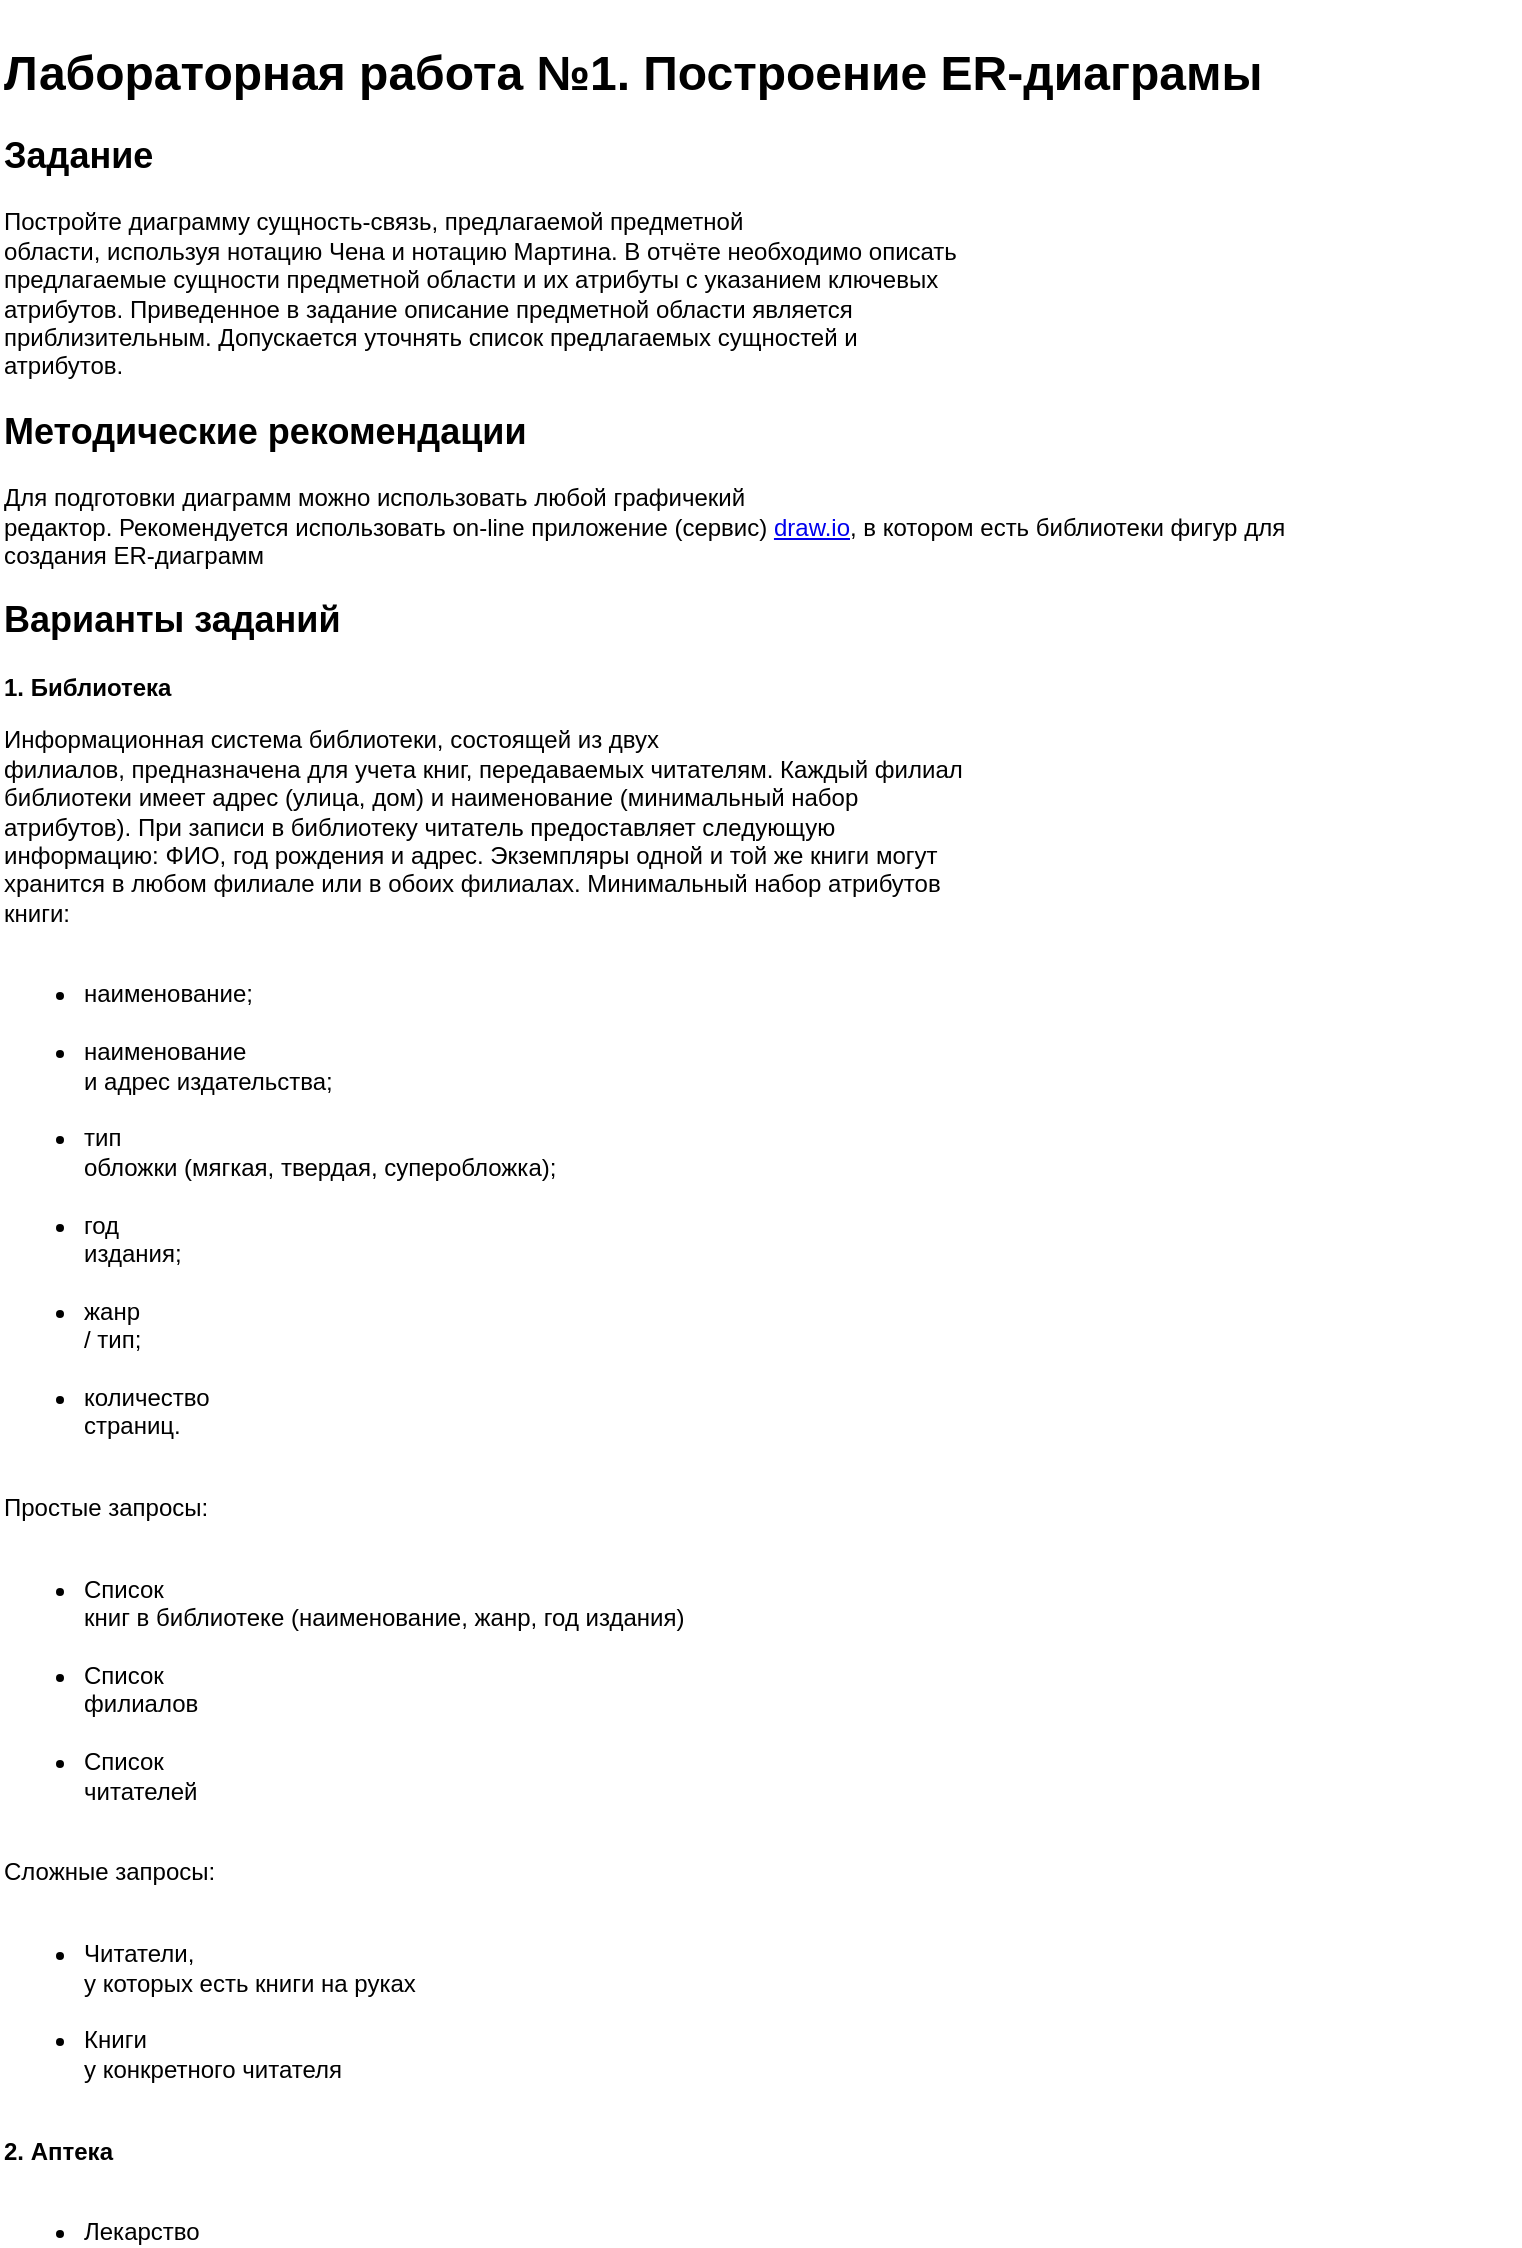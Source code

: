 <mxfile version="28.1.1">
  <diagram name="Страница — 1" id="r-9W6tsuZQw7gesfqgME">
    <mxGraphModel dx="1145" dy="682" grid="1" gridSize="10" guides="1" tooltips="1" connect="1" arrows="1" fold="1" page="1" pageScale="1" pageWidth="827" pageHeight="1169" math="0" shadow="0">
      <root>
        <mxCell id="0" />
        <mxCell id="1" parent="0" />
        <mxCell id="LGNIRcb-yrOo4oGDb-7A-1" value="&lt;h1&gt;Лабораторная работа №1. Построение ER-диаграмы&lt;/h1&gt;&lt;h2&gt;Задание&lt;/h2&gt;&lt;p class=&quot;MsoNormal&quot;&gt;Постройте диаграмму сущность-связь, предлагаемой предметной&lt;br/&gt;области, используя нотацию Чена и нотацию Мартина. В отчёте необходимо описать&lt;br/&gt;предлагаемые сущности предметной области и их атрибуты с указанием ключевых&lt;br/&gt;атрибутов. Приведенное в задание описание предметной области является&lt;br/&gt;приблизительным. Допускается уточнять список предлагаемых сущностей и&lt;br/&gt;атрибутов.&lt;/p&gt;&lt;h2&gt;Методические рекомендации&lt;/h2&gt;&lt;p class=&quot;MsoNormal&quot;&gt;Для подготовки диаграмм можно использовать любой графичекий&lt;br/&gt;редактор. Рекомендуется использовать on-line приложение (сервис)&amp;nbsp;&lt;a href=&quot;https://draw.io/&quot;&gt;draw.io&lt;/a&gt;, в котором есть библиотеки фигур для&lt;br/&gt;создания ER-диаграмм&lt;/p&gt;&lt;h2&gt;Варианты заданий&lt;/h2&gt;&lt;p class=&quot;MsoNormal&quot;&gt;&lt;b&gt;1. Библиотека&amp;nbsp;&lt;/b&gt;&lt;/p&gt;&lt;p class=&quot;MsoNormal&quot;&gt;Информационная система библиотеки, состоящей из двух&lt;br/&gt;филиалов, предназначена для учета книг, передаваемых читателям. Каждый филиал&lt;br/&gt;библиотеки имеет адрес (улица, дом) и наименование (минимальный набор&lt;br/&gt;атрибутов). При записи в библиотеку читатель предоставляет следующую&lt;br/&gt;информацию: ФИО, год рождения и адрес. Экземпляры одной и той же книги могут&lt;br/&gt;хранится в любом филиале или в обоих филиалах. Минимальный набор атрибутов&lt;br/&gt;книги:&lt;/p&gt;&lt;ul type=&quot;disc&quot; style=&quot;margin-top:0cm&quot;&gt;&lt;br/&gt; &lt;li class=&quot;MsoNormal&quot;&gt;наименование;&lt;/li&gt;&lt;br/&gt; &lt;li class=&quot;MsoNormal&quot;&gt;наименование&lt;br/&gt;     и адрес издательства;&lt;/li&gt;&lt;br/&gt; &lt;li class=&quot;MsoNormal&quot;&gt;тип&lt;br/&gt;     обложки (мягкая, твердая, суперобложка);&lt;/li&gt;&lt;br/&gt; &lt;li class=&quot;MsoNormal&quot;&gt;год&lt;br/&gt;     издания;&lt;/li&gt;&lt;br/&gt; &lt;li class=&quot;MsoNormal&quot;&gt;жанр&lt;br/&gt;     / тип;&lt;/li&gt;&lt;br/&gt; &lt;li class=&quot;MsoNormal&quot;&gt;количество&lt;br/&gt;     страниц.&lt;/li&gt;&lt;br/&gt;&lt;/ul&gt;&lt;p class=&quot;MsoNormal&quot;&gt;Простые запросы:&lt;/p&gt;&lt;ul type=&quot;disc&quot; style=&quot;margin-top:0cm&quot;&gt;&lt;br/&gt; &lt;li class=&quot;MsoNormal&quot;&gt;Список&lt;br/&gt;     книг в библиотеке (наименование, жанр, год издания)&lt;/li&gt;&lt;br/&gt; &lt;li class=&quot;MsoNormal&quot;&gt;Список&lt;br/&gt;     филиалов&lt;/li&gt;&lt;br/&gt; &lt;li class=&quot;MsoNormal&quot;&gt;Список&lt;br/&gt;     читателей&lt;/li&gt;&lt;br/&gt;&lt;/ul&gt;&lt;p class=&quot;MsoNormal&quot;&gt;Сложные запросы:&lt;/p&gt;&lt;ul type=&quot;disc&quot; style=&quot;margin-top:0cm&quot;&gt;&lt;br/&gt; &lt;li class=&quot;MsoNormal&quot;&gt;Читатели,&lt;br/&gt;     у которых есть книги на руках&lt;/li&gt;&lt;br/&gt; &lt;li class=&quot;MsoNormal&quot;&gt;Книги&lt;br/&gt;     у конкретного читателя&lt;/li&gt;&lt;br/&gt;&lt;/ul&gt;&lt;p class=&quot;MsoNormal&quot;&gt;&lt;b&gt;2. Аптека&amp;nbsp;&amp;nbsp;&lt;/b&gt;&lt;/p&gt;&lt;ul type=&quot;disc&quot; style=&quot;margin-top:0cm&quot;&gt;&lt;br/&gt; &lt;li class=&quot;MsoNormal&quot;&gt;Лекарство&lt;/li&gt;&lt;br/&gt; &lt;ul type=&quot;circle&quot; style=&quot;margin-top:0cm&quot;&gt;&lt;br/&gt;  &lt;li class=&quot;MsoNormal&quot;&gt;Наименование&lt;/li&gt;&lt;br/&gt;  &lt;li class=&quot;MsoNormal&quot;&gt;Производитель&lt;/li&gt;&lt;br/&gt;  &lt;li class=&quot;MsoNormal&quot;&gt;Поставщик&lt;/li&gt;&lt;br/&gt;  &lt;li class=&quot;MsoNormal&quot;&gt;Тип&lt;/li&gt;&lt;br/&gt;  &lt;li class=&quot;MsoNormal&quot;&gt;Цена&lt;br/&gt;      (может изменяться)&lt;/li&gt;&lt;br/&gt;  &lt;li class=&quot;MsoNormal&quot;&gt;Возможна&lt;br/&gt;      ли продажа без рецепта&lt;/li&gt;&lt;br/&gt; &lt;/ul&gt;&lt;br/&gt; &lt;li class=&quot;MsoNormal&quot;&gt;Покупатель&lt;/li&gt;&lt;br/&gt; &lt;ul type=&quot;circle&quot; style=&quot;margin-top:0cm&quot;&gt;&lt;br/&gt;  &lt;li class=&quot;MsoNormal&quot;&gt;ФИО&lt;/li&gt;&lt;br/&gt;  &lt;li class=&quot;MsoNormal&quot;&gt;Телефон&lt;/li&gt;&lt;br/&gt; &lt;/ul&gt;&lt;br/&gt; &lt;li class=&quot;MsoNormal&quot;&gt;Поставщик&lt;/li&gt;&lt;br/&gt; &lt;ul type=&quot;circle&quot; style=&quot;margin-top:0cm&quot;&gt;&lt;br/&gt;  &lt;li class=&quot;MsoNormal&quot;&gt;Наименование&lt;/li&gt;&lt;br/&gt;  &lt;li class=&quot;MsoNormal&quot;&gt;ИНН&lt;/li&gt;&lt;br/&gt;  &lt;li class=&quot;MsoNormal&quot;&gt;Адрес&lt;/li&gt;&lt;br/&gt; &lt;/ul&gt;&lt;br/&gt;&lt;/ul&gt;&lt;p class=&quot;MsoNormal&quot;&gt;Информационная система предназначена для учета движения&lt;br/&gt;товаров от поставщиков в несколько филиалов аптечной сети, продажи товаров&lt;br/&gt;покупателям.&lt;/p&gt;&lt;p class=&quot;MsoNormal&quot;&gt;&lt;b&gt;3. Больница&amp;nbsp;&amp;nbsp;&lt;/b&gt;&lt;/p&gt;&lt;p class=&quot;MsoNormal&quot;&gt;Информационная система больницы (стационара) содержит&lt;br/&gt;информацию о врачах больницы и о пациентах. Запись о каждом враче содержит:&lt;br/&gt;ФИО, адрес, дату рождения, паспортные данные, специальность, стаж.&lt;/p&gt;&lt;p class=&quot;MsoNormal&quot;&gt;Информация о пациенте - ФИО - Дата рождения - Полис - Дата&lt;br/&gt;поступления - Дата выписки - Диагноз - Лечащий врач - Отделение - Палата&lt;/p&gt;&lt;p class=&quot;MsoNormal&quot;&gt;&lt;b&gt;4. Предприятие&amp;nbsp;&amp;nbsp;&lt;/b&gt;&lt;/p&gt;&lt;p class=&quot;MsoNormal&quot;&gt;Малое предприятие разрабатывает информационную систему,&lt;br/&gt;частью которой является информационная система учета персонала. В&lt;br/&gt;информационной системе хранится следующая информация о сотруднике:&lt;/p&gt;&lt;ul type=&quot;disc&quot; style=&quot;margin-top:0cm&quot;&gt;&lt;br/&gt; &lt;li class=&quot;MsoNormal&quot;&gt;ФИО&lt;/li&gt;&lt;br/&gt; &lt;li class=&quot;MsoNormal&quot;&gt;Дата&lt;br/&gt;     рождения&lt;/li&gt;&lt;br/&gt; &lt;li class=&quot;MsoNormal&quot;&gt;Образование&lt;/li&gt;&lt;br/&gt; &lt;li class=&quot;MsoNormal&quot;&gt;Образовательное&lt;br/&gt;     учреждение, год окончания, специальность&lt;/li&gt;&lt;br/&gt; &lt;li class=&quot;MsoNormal&quot;&gt;Стаж&lt;br/&gt;     работы&lt;/li&gt;&lt;br/&gt;&lt;/ul&gt;&lt;p class=&quot;MsoNormal&quot;&gt;А также информация о его назначениях, включая информацию о&lt;br/&gt;должности, окладе, номере и дате приказа, по которому он переводится на другую&lt;br/&gt;должность, номер отдела. В информационной системе учитывается отпуски&lt;br/&gt;сотрудников и больничные листы, с указанием периодов временной&lt;br/&gt;нетрудоспособности сотрудников.&lt;/p&gt;&lt;p class=&quot;MsoNormal&quot;&gt;&lt;b&gt;5. Курьерская доставка&amp;nbsp;&amp;nbsp;&lt;/b&gt;&lt;/p&gt;&lt;p class=&quot;MsoNormal&quot;&gt;Организация осуществляет курьерскую доставку товаров.&lt;br/&gt;Филиалы организации – пункты приема и выдачи отправлений – расположены в&lt;br/&gt;нескольких городах. Для отправки товара может самостоятельно прийти в филиал&lt;br/&gt;организации и отправить товар оплатив стоимость доставки ил вызвать курьера,&lt;br/&gt;который заберет посылку после оплаты услуг курьера и услуги доставки. Стоимость&lt;br/&gt;услуг курьера фиксирована. Стоимость доставки различна для каждой пары городов.&lt;br/&gt;Товар может быть доставлен до пункта выдачи или по адресу получается.&lt;br/&gt;Получатель и отправитель могут иметь несколько адресов приема товара для&lt;br/&gt;доставки и его получения.&lt;/p&gt;&lt;p class=&quot;MsoNormal&quot;&gt;&lt;b&gt;6. Повышение квалификации&amp;nbsp;&amp;nbsp;&lt;/b&gt;&lt;/p&gt;&lt;p class=&quot;MsoNormal&quot;&gt;Для сотрудников университета организованы курсы по повышению&lt;br/&gt;квалификации. Курс ведёт также сотрудник университета. Курс характеризуется&lt;br/&gt;датой начала, датой окончания, наименованием. Каждый сотрудник университета&lt;br/&gt;может посещать несколько курсов. По окончании курса выдается свидетельство.&lt;/p&gt;&lt;p class=&quot;MsoNormal&quot;&gt;&lt;b&gt;7. Научная конференция&amp;nbsp;&amp;nbsp;&lt;/b&gt;&lt;/p&gt;&lt;p class=&quot;MsoNormal&quot;&gt;В университете организуется научная конференция, по&lt;br/&gt;результатам проведения которой публикуется сборник статей. Конференция имеет&lt;br/&gt;наименование и дату начала и дату окончания. Каждый участник конференции&lt;br/&gt;отправляет в адрес конференции статью, которая характеризуется наименованием,&lt;br/&gt;списком авторов и количеством листов, а также презентацию наименование которой&lt;br/&gt;и список авторов совпадает с наименованием статьи. Конференция разделена на&lt;br/&gt;секции. Заседания секций происходит в разных аудиториях с 9:00 до 17:00 с&lt;br/&gt;перерывом с 12:00 до 13:00. На представление доклада выделяется 30 минут.&lt;/p&gt;&lt;p class=&quot;MsoNormal&quot;&gt;&lt;b&gt;8. Прокат велосипедов&amp;nbsp;&amp;nbsp;&lt;/b&gt;&lt;/p&gt;&lt;p class=&quot;MsoNormal&quot;&gt;Компания по прокату велосипедов имеет филиалы в нескольких&lt;br/&gt;городах. Каждый филиал имеет парк и нескольких сотен велосипедов разных трех&lt;br/&gt;марок. Для аренды велосипеда клиенты используют мобильное приложение, в котором&lt;br/&gt;указывается имя клиента и привязанная к приложению банковская карта или&lt;br/&gt;электронный кошелек. Для каждого типа велосипеда существует собственная&lt;br/&gt;стоимость одного часа аренды, котора также зависит от города, где находится&lt;br/&gt;филиал. В информационной системе учитывается продолжительность аренды,&lt;br/&gt;стоимость услуги (после возвращения велосипеда).&lt;/p&gt;&lt;p class=&quot;MsoNormal&quot;&gt;&lt;b&gt;9. Футбольный турнир (РФПЛ)&amp;nbsp;&amp;nbsp;&lt;/b&gt;&lt;/p&gt;&lt;p class=&quot;MsoNormal&quot;&gt;Информационная система поддержки проведения футбольного&lt;br/&gt;турнира. Учёт команд, игроков, тренеров, матчей и их результатов (голы, авторы&lt;br/&gt;голов), стадионов, количества зрителей каждой игры.&lt;/p&gt;&lt;p class=&quot;MsoNormal&quot;&gt;&lt;b&gt;10. Пиццерия&amp;nbsp;&amp;nbsp;&lt;/b&gt;&lt;/p&gt;&lt;p class=&quot;MsoNormal&quot;&gt;Сеть пиццерий доставляет пиццы клиентам, которые заказывают&lt;br/&gt;их по телефону или через интернет. Имеется ограниченный набор типов пицц.&lt;br/&gt;Каждый тип пиццы имеет свой набор продуктов для изготовления и количество.&lt;br/&gt;Заказ доставляется курьером по адресу, указанному клиентом.&lt;/p&gt;&lt;p class=&quot;MsoNormal&quot;&gt;&lt;b&gt;11. Кулинарная книга&amp;nbsp;&amp;nbsp;&lt;/b&gt;&lt;/p&gt;&lt;ul type=&quot;disc&quot; style=&quot;margin-top:0cm&quot;&gt;&lt;br/&gt; &lt;li class=&quot;MsoNormal&quot;&gt;Рецепты&lt;/li&gt;&lt;br/&gt; &lt;ul type=&quot;circle&quot; style=&quot;margin-top:0cm&quot;&gt;&lt;br/&gt;  &lt;li class=&quot;MsoNormal&quot;&gt;наименование&lt;/li&gt;&lt;br/&gt;  &lt;li class=&quot;MsoNormal&quot;&gt;описание&lt;/li&gt;&lt;br/&gt;  &lt;li class=&quot;MsoNormal&quot;&gt;источник&lt;/li&gt;&lt;br/&gt;  &lt;li class=&quot;MsoNormal&quot;&gt;тип&lt;/li&gt;&lt;br/&gt;  &lt;li class=&quot;MsoNormal&quot;&gt;время&lt;br/&gt;      приготовления&lt;/li&gt;&lt;br/&gt; &lt;/ul&gt;&lt;br/&gt; &lt;li class=&quot;MsoNormal&quot;&gt;Компоненты&lt;br/&gt;     рецепта&lt;/li&gt;&lt;br/&gt; &lt;ul type=&quot;circle&quot; style=&quot;margin-top:0cm&quot;&gt;&lt;br/&gt;  &lt;li class=&quot;MsoNormal&quot;&gt;продукт&lt;/li&gt;&lt;br/&gt;  &lt;li class=&quot;MsoNormal&quot;&gt;количество&lt;/li&gt;&lt;br/&gt; &lt;/ul&gt;&lt;br/&gt; &lt;li class=&quot;MsoNormal&quot;&gt;Справочник&lt;br/&gt;     продуктов&lt;/li&gt;&lt;br/&gt; &lt;ul type=&quot;circle&quot; style=&quot;margin-top:0cm&quot;&gt;&lt;br/&gt;  &lt;li class=&quot;MsoNormal&quot;&gt;наименование&lt;/li&gt;&lt;br/&gt;  &lt;li class=&quot;MsoNormal&quot;&gt;цена&lt;/li&gt;&lt;br/&gt;  &lt;li class=&quot;MsoNormal&quot;&gt;единица&lt;br/&gt;      измерения&lt;/li&gt;&lt;br/&gt;  &lt;li class=&quot;MsoNormal&quot;&gt;калорийность&lt;/li&gt;&lt;br/&gt; &lt;/ul&gt;&lt;br/&gt;&lt;/ul&gt;&lt;p class=&quot;MsoNormal&quot;&gt;&lt;b&gt;12. Поликлиника&amp;nbsp;&amp;nbsp;&lt;/b&gt;&lt;/p&gt;&lt;p class=&quot;MsoNormal&quot;&gt;Информационная система сети поликлиник содержит информацию о&lt;br/&gt;врачах и о пациентах. Запись о каждом враче содержит: ФИО, адрес, дату&lt;br/&gt;рождения, паспортные данные, специальность, стаж. Информация о пациенте&lt;br/&gt;(посетителе): ФИО, дата рождения, номер полиса. Информационная система должна&lt;br/&gt;вести учет посещений (дата, врач, посетитель, диагноз).&lt;/p&gt;&lt;p class=&quot;MsoNormal&quot;&gt;&lt;b&gt;13. Сессия&amp;nbsp;&amp;nbsp;&lt;/b&gt;&lt;/p&gt;&lt;p class=&quot;MsoNormal&quot;&gt;Студенты, экзаменаторы (преподаватели), зачетные книжки,&lt;br/&gt;экзамены, зачеты.&lt;/p&gt;&lt;p class=&quot;MsoNormal&quot;&gt;&lt;b&gt;14. Расписание занятий&amp;nbsp;&amp;nbsp;&lt;/b&gt;&lt;/p&gt;&lt;ul type=&quot;disc&quot; style=&quot;margin-top:0cm&quot;&gt;&lt;br/&gt; &lt;li class=&quot;MsoNormal&quot;&gt;Расписание&lt;/li&gt;&lt;br/&gt; &lt;ul type=&quot;circle&quot; style=&quot;margin-top:0cm&quot;&gt;&lt;br/&gt;  &lt;li class=&quot;MsoNormal&quot;&gt;неделя&lt;/li&gt;&lt;br/&gt;  &lt;li class=&quot;MsoNormal&quot;&gt;день&lt;/li&gt;&lt;br/&gt;  &lt;li class=&quot;MsoNormal&quot;&gt;пара&lt;/li&gt;&lt;br/&gt;  &lt;li class=&quot;MsoNormal&quot;&gt;группа&lt;/li&gt;&lt;br/&gt;  &lt;li class=&quot;MsoNormal&quot;&gt;преподаватель&lt;/li&gt;&lt;br/&gt;  &lt;li class=&quot;MsoNormal&quot;&gt;вид&lt;br/&gt;      занятий&lt;/li&gt;&lt;br/&gt;  &lt;li class=&quot;MsoNormal&quot;&gt;аудитория&lt;/li&gt;&lt;br/&gt; &lt;/ul&gt;&lt;br/&gt; &lt;li class=&quot;MsoNormal&quot;&gt;Преподаватель&lt;/li&gt;&lt;br/&gt; &lt;ul type=&quot;circle&quot; style=&quot;margin-top:0cm&quot;&gt;&lt;br/&gt;  &lt;li class=&quot;MsoNormal&quot;&gt;кафедра&lt;/li&gt;&lt;br/&gt;  &lt;li class=&quot;MsoNormal&quot;&gt;должность&lt;/li&gt;&lt;br/&gt;  &lt;li class=&quot;MsoNormal&quot;&gt;ученая&lt;br/&gt;      степень&lt;/li&gt;&lt;br/&gt; &lt;/ul&gt;&lt;br/&gt; &lt;li class=&quot;MsoNormal&quot;&gt;Пара&lt;/li&gt;&lt;br/&gt; &lt;ul type=&quot;circle&quot; style=&quot;margin-top:0cm&quot;&gt;&lt;br/&gt;  &lt;li class=&quot;MsoNormal&quot;&gt;номер&lt;/li&gt;&lt;br/&gt;  &lt;li class=&quot;MsoNormal&quot;&gt;время&lt;br/&gt;      начала&lt;/li&gt;&lt;br/&gt;  &lt;li class=&quot;MsoNormal&quot;&gt;время&lt;br/&gt;      окончания&lt;/li&gt;&lt;br/&gt; &lt;/ul&gt;&lt;br/&gt; &lt;li class=&quot;MsoNormal&quot;&gt;Аудитория&lt;/li&gt;&lt;br/&gt; &lt;ul type=&quot;circle&quot; style=&quot;margin-top:0cm&quot;&gt;&lt;br/&gt;  &lt;li class=&quot;MsoNormal&quot;&gt;корпус&lt;/li&gt;&lt;br/&gt;  &lt;li class=&quot;MsoNormal&quot;&gt;номер&lt;/li&gt;&lt;br/&gt; &lt;/ul&gt;&lt;br/&gt; &lt;li class=&quot;MsoNormal&quot;&gt;Группа&lt;/li&gt;&lt;br/&gt; &lt;ul type=&quot;circle&quot; style=&quot;margin-top:0cm&quot;&gt;&lt;br/&gt;  &lt;li class=&quot;MsoNormal&quot;&gt;номер&lt;/li&gt;&lt;br/&gt;  &lt;li class=&quot;MsoNormal&quot;&gt;количество&lt;br/&gt;      студентов&lt;/li&gt;&lt;br/&gt; &lt;/ul&gt;&lt;br/&gt;&lt;/ul&gt;&lt;p class=&quot;MsoNormal&quot;&gt;&lt;b&gt;15. Социальная сеть&amp;nbsp;&amp;nbsp;&lt;/b&gt;&lt;/p&gt;&lt;p class=&quot;MsoNormal&quot;&gt;Изобразите диаграмму сущность-связь для социальной сети&lt;br/&gt;ВКонтакте.&lt;/p&gt;&lt;p class=&quot;MsoNormal&quot;&gt;&lt;b&gt;16. Интернет-магазин мебели&amp;nbsp;&amp;nbsp;&lt;/b&gt;&lt;/p&gt;&lt;p class=&quot;MsoNormal&quot;&gt;Интернет-магазин мебели позволяет покупателю выбрать на&lt;br/&gt;сайте товар оплатить его, заказать при необходимости доставку товара, оплатить&lt;br/&gt;его на сайте (способ оплаты) или после доставки, заказать сборку товара.&lt;/p&gt;&lt;p class=&quot;MsoNormal&quot;&gt;&lt;b&gt;17. Онлайн кинотеатр&amp;nbsp;&amp;nbsp;&lt;/b&gt;&lt;/p&gt;&lt;p class=&quot;MsoNormal&quot;&gt;В онлайн-кинотеатре можно смотреть фильмы по подписке или&lt;br/&gt;покупать отдельные фильмы для просмотра в любое время или брать фильмы на&lt;br/&gt;прокат, для просмотра в течение одного месяца после оплаты. Подписка может быть&lt;br/&gt;индивидуальной или семейной на несколько пользователей (до пяти), связанных с&lt;br/&gt;“администратором” семьи. Каждый пользователь имеет жанровые предпочтения.&lt;br/&gt;Информационная система должна вести учет пользователей, их подписок, покупок,&lt;br/&gt;просмотренных фильмов, жанровых предпочтений.&lt;/p&gt;&lt;p class=&quot;MsoNormal&quot;&gt;&lt;b&gt;18. Бронирование авиабилетов&amp;nbsp;&amp;nbsp;&lt;/b&gt;&lt;/p&gt;&lt;p class=&quot;MsoNormal&quot;&gt;На сайте авиакомпании пассажир может заказать билеты для&lt;br/&gt;себя и еще нескольких человек для перелета из пункта А в пункт Б (может быть&lt;br/&gt;несколько перелетов) на определенную дату. При покупке билета для каждого&lt;br/&gt;пассажира указывается вес багажа и тип меню для обеда на борту самолета.&lt;/p&gt;&lt;p class=&quot;MsoNormal&quot;&gt;&lt;b&gt;19. Музыкальные альбомы&amp;nbsp;&amp;nbsp;&lt;/b&gt;&lt;/p&gt;&lt;p class=&quot;MsoNormal&quot;&gt;Коллекция состоит из музыкальных альбомов, которые могут&lt;br/&gt;быть записаны на Audio CD, или на жестком диске. Каждый альбом создан одним&lt;br/&gt;автором (исполнителем). У каждого исполнителя может быть несколько альбомов.&lt;br/&gt;Каждый альбом содержит несколько треков (композиций), которые имеют&lt;br/&gt;определенную длину и порядок в альбоме. Каждый трек может быть только в одном&lt;br/&gt;альбоме.&lt;/p&gt;&lt;p class=&quot;MsoNormal&quot;&gt;&lt;b&gt;20. Бронирование авиабилетов&amp;nbsp;&amp;nbsp;&lt;/b&gt;&lt;/p&gt;&lt;p class=&quot;MsoNormal&quot;&gt;База данных рейсов хранит информацию о парке авиакомпании,&lt;br/&gt;рейсах и бронировании мест. У авиакомпании есть один или несколько самолетов.&lt;br/&gt;Самолет имеет номер модели, уникальный регистрационный номер и возможность&lt;br/&gt;принять одного или нескольких пассажиров. У рейса самолета есть уникальный&lt;br/&gt;номер рейса, аэропорт вылета, аэропорт назначения, дата и время вылета, а также&lt;br/&gt;дата и время прибытия. Каждый полет выполняется одним самолетом. Пассажир&lt;br/&gt;назвал имена, фамилию и уникальный адрес электронной почты. Пассажир может&lt;br/&gt;забронировать место на рейс.&lt;/p&gt;&lt;p class=&quot;MsoNormal&quot;&gt;&lt;b&gt;21. Курсы и студенты&amp;nbsp;&amp;nbsp;&lt;/b&gt;&lt;/p&gt;&lt;p class=&quot;MsoNormal&quot;&gt;В базе данных университета хранится информация о студентах,&lt;br/&gt;курсах, семестре, в котором студент проходил определенный курс (а также о его&lt;br/&gt;оценках, если он его закончил), а также о том, в какую программу обучения&lt;br/&gt;записан каждый студент.&lt;/p&gt;&lt;p class=&quot;MsoNormal&quot;&gt;Университет предлагает одну или несколько программ.&lt;br/&gt;Программа состоит из одного или нескольких курсов. Студент должен зарегистрироваться&lt;br/&gt;в программе. Студент проходит курсы, которые являются частью ее программы. У&lt;br/&gt;программы есть название, идентификатор программы, общее количество баллов,&lt;br/&gt;необходимых для получения диплома, и год ее начала. У курса есть название,&lt;br/&gt;идентификатор курса, значение кредитной точки и год, когда он начался. Студенты&lt;br/&gt;имеют одно или несколько имен, фамилию, идентификатор студента, дату рождения и&lt;br/&gt;год, когда они впервые поступили. Когда студент проходит курс, записывается год&lt;br/&gt;и семестр, в котором он пытался его пройти. Когда он заканчивает курс,&lt;br/&gt;записывается оценка (например, A или B) и оценка (например, 60 процентов).&lt;br/&gt;Каждый курс в программе состоит из года (например, год 1) и семестра (например,&lt;br/&gt;1 семестр).&lt;/p&gt;&lt;p class=&quot;MsoNormal&quot;&gt;&lt;b&gt;22. Компания и сотрудники&amp;nbsp;&amp;nbsp;&lt;/b&gt;&lt;/p&gt;&lt;p class=&quot;MsoNormal&quot;&gt;В компании есть несколько отделов. Каждый отдел имеет&lt;br/&gt;уникальную идентификацию, название, местонахождение офиса и конкретного&lt;br/&gt;сотрудника, который управляет отделом. Отдел контролирует ряд проектов, каждый&lt;br/&gt;из которых имеет уникальное имя, уникальный номер и бюджет. У каждого&lt;br/&gt;сотрудника есть имя, идентификационный номер, адрес, зарплата и дата рождения.&lt;br/&gt;Сотрудник назначен в один отдел, но может участвовать в нескольких проектах.&lt;br/&gt;необходимо вести учёт дату начала работы сотрудника в каждом проекте,&lt;br/&gt;непосредственного руководителя каждого сотрудника. Необходимо хранить&lt;br/&gt;информацию об иждивенцах каждого сотрудника. У каждого иждивенца есть имя, дата&lt;br/&gt;рождения и отношения с работником.&lt;/p&gt;&lt;p class=&quot;MsoNormal&quot;&gt;&lt;b&gt;23. Галереи&amp;nbsp;&amp;nbsp;&lt;/b&gt;&lt;/p&gt;&lt;p class=&quot;MsoNormal&quot;&gt;Галереи хранят информацию о художниках, их именах (которые&lt;br/&gt;уникальны), местах рождения, возрасте и стиле искусства. У каждого произведения&lt;br/&gt;искусства есть автор, год изготовления, название, вид произведения (например,&lt;br/&gt;живопись, литография, скульптура, фотография) и цена. Произведения искусства&lt;br/&gt;также подразделяются на группы различных видов, например, портреты, натюрморты,&lt;br/&gt;произведения Пикассо или произведения 19-го века; произведение может&lt;br/&gt;принадлежать более чем одной группе. Каждая группа идентифицируется именем,&lt;br/&gt;которое описывает группу. Наконец, галереи хранят информацию о клиентах. Для&lt;br/&gt;каждого покупателя галереи сохраняют уникальное имя, адрес, общую сумму денег,&lt;br/&gt;потраченных в галерее, а также художников и групп искусства, которые нравятся&lt;br/&gt;покупателю.&lt;/p&gt;&lt;p class=&quot;MsoNormal&quot;&gt;&lt;i&gt;&lt;span lang=&quot;EN-US&quot;&gt;by&lt;br/&gt;Jennifer Polack, Professor of Computer Science at University of Mary Washington&lt;/span&gt;&lt;/i&gt;&lt;span lang=&quot;EN-US&quot;&gt;&lt;/span&gt;&lt;/p&gt;&lt;p class=&quot;MsoNormal&quot;&gt;&lt;b&gt;24. Сеть отелей&amp;nbsp;&amp;nbsp;&lt;/b&gt;&lt;/p&gt;&lt;p class=&quot;MsoNormal&quot;&gt;Сеть отелей под названием B&amp;amp;B состоит из множества&lt;br/&gt;филиалов отелей по всей стране. В каждом отеле есть различные номера. Каждый&lt;br/&gt;номер имеет свою цену в зависимости от типа. B&amp;amp;B хранит информацию о своих&lt;br/&gt;гостях, чтобы можно было отправлять им письма и электронные письма о специальных&lt;br/&gt;предложениях. Должна храниться информация о бронировании. Эта информация&lt;br/&gt;включает в себя дату, с которой гость забронировал номер и дату отъезда.&lt;br/&gt;Необходимо знать количество дней.&lt;/p&gt;&lt;p class=&quot;MsoNormal&quot;&gt;&lt;b&gt;25. Прокат автомобилей&amp;nbsp;&amp;nbsp;&lt;/b&gt;&lt;/p&gt;&lt;p class=&quot;MsoNormal&quot;&gt;Компания предлагает ряд моделей автомобилей на прокат.&lt;br/&gt;Клиент может забронировать любую модель или конкретную модель автомобиля. Бронь&lt;br/&gt;относится к к модели, но не к конкретному автомобилю этой модели. Когда&lt;br/&gt;автомобиль этой модели станет доступным, он будет проведен для клиента. Когда&lt;br/&gt;клиент берет автомобиль, то эта информация связывается с конкретным&lt;br/&gt;автомобилем, а не на моделью поскольку у компании может быть несколько&lt;br/&gt;автомобилей одной модели. Необходимо вести учет даны начала использования&lt;br/&gt;автомобиля и продолжительности.&lt;/p&gt;&lt;p class=&quot;MsoNormal&quot;&gt;&lt;b&gt;26. КХЛ&amp;nbsp;&amp;nbsp;&lt;/b&gt;&lt;/p&gt;&lt;p class=&quot;MsoNormal&quot;&gt;В континентальной хоккейной лиге много команд. У каждой&lt;br/&gt;команды есть название, город, тренер, капитан и набор игроков, каждый игрок&lt;br/&gt;принадлежит только одной команде. У каждого игрока есть имя, позиция (например,&lt;br/&gt;левое крыло или вратарь), уровень квалификации и набор записей травм. Капитан&lt;br/&gt;команды также игрок. Игра проводится между двумя командами (хозяева и гости) и&lt;br/&gt;имеет дату (например, 11 мая 1999 г.) и счет (например, от 4:2).&lt;/p&gt;&lt;p class=&quot;MsoNormal&quot;&gt;&lt;b&gt;27. Книжный онлайн-магазин&amp;nbsp;&amp;nbsp;&lt;/b&gt;&lt;/p&gt;&lt;p class=&quot;MsoNormal&quot;&gt;В онлайн-магазине продаются книги (включая электронные).&lt;br/&gt;Основные атрибуты книги: Автор, Наименование, Издатель, Количество страниц, Тип&lt;br/&gt;обложки, Масса (для оценки массы заказа). Покупатель выбирает книги, формирует&lt;br/&gt;и оплачивает заказ. Книги доставляются по указанному адресу. В одном заказе&lt;br/&gt;могут быть как “бумажные” книги, так и электронные. Электронные книги&lt;br/&gt;отправляются по электронной почте. Информационная система должна учитывать&lt;br/&gt;время формирования заказа, время его оплаты и время доставки.&lt;/p&gt;&lt;p class=&quot;MsoNormal&quot;&gt;&lt;b&gt;28. Мастерская&amp;nbsp;&amp;nbsp;&lt;/b&gt;&lt;/p&gt;&lt;p class=&quot;MsoNormal&quot;&gt;Мастерская производит ремонт бытовой техники разных типов&lt;br/&gt;(придумайте не менее трех). Клиент привозит неисправную технику и оформляет&lt;br/&gt;факт передачи техники с указанием ее необходимых свойств. После приема техники&lt;br/&gt;мастер (определенный сотрудник мастерской) в течение трех дней оценивает&lt;br/&gt;сложность ремонта и формирует список заменяемых частей и список действий&lt;br/&gt;(например: разборка и сборка, работа по замене экрана), которые определяют&lt;br/&gt;стоимость ремонта. Клиента уведомляют о стоимости ремонта и получают согласие&lt;br/&gt;на дальнейшие действия после первичного анализа (диагностики). Ремонт может&lt;br/&gt;быть выполнен “по гарантии”, в этом случае стоимость ремонта клиентом не&lt;br/&gt;оплачивается.&lt;/p&gt;&lt;p class=&quot;MsoNormal&quot;&gt;&lt;b&gt;29. Мастерская&amp;nbsp;&amp;nbsp;&lt;/b&gt;&lt;/p&gt;&lt;p class=&quot;MsoNormal&quot;&gt;Информационная система ЖЭКа обслуживает группу домов на&lt;br/&gt;нескольких улицах. Заявка поступает от квартиры. Заявку принимает диспетчер, он&lt;br/&gt;задает номер и дату поступления заявки, определяет тип заявки и срок ее&lt;br/&gt;выполнения. Заявку выполняет бригада специалистов. Каждый специалист может&lt;br/&gt;работать только в одной бригаде, у каждой бригады есть бригадир.&lt;/p&gt;&lt;p class=&quot;MsoNormal&quot;&gt;&lt;b&gt;30. Парки&amp;nbsp;&amp;nbsp;&lt;/b&gt;&lt;/p&gt;&lt;p class=&quot;MsoNormal&quot;&gt;Информационная система “Парки города” хранит информацию о&lt;br/&gt;парках. Каждый парк имеет собственное имя. В парке высажены определённые&lt;br/&gt;насаждения. База данных должна хранить информацию о количестве насаждений&lt;br/&gt;каждого типа. В парке могут находиться фонтаны и павильоны.&lt;/p&gt;&lt;p class=&quot;MsoNormal&quot;&gt;Атрибуты парка:&lt;/p&gt;&lt;ul type=&quot;disc&quot; style=&quot;margin-top:0cm&quot;&gt;&lt;br/&gt; &lt;li class=&quot;MsoNormal&quot;&gt;наименование,&lt;/li&gt;&lt;br/&gt; &lt;li class=&quot;MsoNormal&quot;&gt;площадь,&lt;/li&gt;&lt;br/&gt; &lt;li class=&quot;MsoNormal&quot;&gt;место&lt;br/&gt;     нахождения (адрес).&lt;/li&gt;&lt;br/&gt;&lt;/ul&gt;&lt;p class=&quot;MsoNormal&quot;&gt;Насаждения парка&lt;/p&gt;&lt;ul type=&quot;disc&quot; style=&quot;margin-top:0cm&quot;&gt;&lt;br/&gt; &lt;li class=&quot;MsoNormal&quot;&gt;тип&lt;br/&gt;     культуры,&lt;/li&gt;&lt;br/&gt; &lt;li class=&quot;MsoNormal&quot;&gt;наименование,&lt;/li&gt;&lt;br/&gt; &lt;li class=&quot;MsoNormal&quot;&gt;средняя&lt;br/&gt;     продолжительность жизни.&lt;/li&gt;&lt;br/&gt;&lt;/ul&gt;&lt;p class=&quot;MsoNormal&quot;&gt;Фонтан&lt;/p&gt;&lt;ul type=&quot;disc&quot; style=&quot;margin-top:0cm&quot;&gt;&lt;br/&gt; &lt;li class=&quot;MsoNormal&quot;&gt;шифр,&lt;/li&gt;&lt;br/&gt; &lt;li class=&quot;MsoNormal&quot;&gt;дата&lt;br/&gt;     постройки,&lt;/li&gt;&lt;br/&gt; &lt;li class=&quot;MsoNormal&quot;&gt;расход&lt;br/&gt;     воды (максимальный и нормальный),&lt;/li&gt;&lt;br/&gt; &lt;li class=&quot;MsoNormal&quot;&gt;площадь.&lt;/li&gt;&lt;br/&gt;&lt;/ul&gt;&lt;p class=&quot;MsoNormal&quot;&gt;Павильон&lt;/p&gt;&lt;ul type=&quot;disc&quot; style=&quot;margin-top:0cm&quot;&gt;&lt;br/&gt; &lt;li class=&quot;MsoNormal&quot;&gt;наименование,&lt;/li&gt;&lt;br/&gt; &lt;li class=&quot;MsoNormal&quot;&gt;тип&lt;br/&gt;     (кафе, продуктовый, развлекательный, прокат вещей),&lt;/li&gt;&lt;br/&gt; &lt;li class=&quot;MsoNormal&quot;&gt;занимаемая&lt;br/&gt;     площадь.&lt;/li&gt;&lt;br/&gt;&lt;/ul&gt;&lt;p&gt;&lt;br/&gt;&lt;br/&gt;&lt;br/&gt;&lt;br/&gt;&lt;br/&gt;&lt;br/&gt;&lt;br/&gt;&lt;br/&gt;&lt;br/&gt;&lt;br/&gt;&lt;br/&gt;&lt;br/&gt;&lt;br/&gt;&lt;br/&gt;&lt;br/&gt;&lt;br/&gt;&lt;br/&gt;&lt;br/&gt;&lt;br/&gt;&lt;br/&gt;&lt;br/&gt;&lt;br/&gt;&lt;br/&gt;&lt;br/&gt;&lt;br/&gt;&lt;br/&gt;&lt;br/&gt;&lt;br/&gt;&lt;br/&gt;&lt;br/&gt;&lt;br/&gt;&lt;br/&gt;&lt;br/&gt;&lt;br/&gt;&lt;br/&gt;&lt;br/&gt;&lt;br/&gt;&lt;br/&gt;&lt;br/&gt;&lt;br/&gt;&lt;br/&gt;&lt;br/&gt;&lt;br/&gt;&lt;br/&gt;&lt;br/&gt;&lt;br/&gt;&lt;br/&gt;&lt;br/&gt;&lt;br/&gt;&lt;br/&gt;&lt;br/&gt;&lt;br/&gt;&lt;br/&gt;&lt;br/&gt;&lt;br/&gt;&lt;br/&gt;&lt;br/&gt;&lt;br/&gt;&lt;br/&gt;&lt;br/&gt;&lt;br/&gt;&lt;br/&gt;&lt;br/&gt;&lt;br/&gt;&lt;br/&gt;&lt;br/&gt;&lt;br/&gt;&lt;br/&gt;&lt;br/&gt;&lt;br/&gt;&lt;br/&gt;&lt;br/&gt;&lt;br/&gt;&lt;br/&gt;&lt;br/&gt;&lt;br/&gt;&lt;br/&gt;&lt;br/&gt;&lt;br/&gt;&lt;br/&gt;&lt;br/&gt;&lt;br/&gt;&lt;br/&gt;&lt;br/&gt;&lt;br/&gt;&lt;br/&gt;&lt;br/&gt;&lt;br/&gt;&lt;br/&gt;&lt;br/&gt;&lt;br/&gt;&lt;br/&gt;&lt;br/&gt;&lt;br/&gt;&lt;br/&gt;&lt;br/&gt;&lt;br/&gt;&lt;br/&gt;&lt;br/&gt;&lt;br/&gt;&lt;br/&gt;&lt;br/&gt;&lt;br/&gt;&lt;br/&gt;&lt;br/&gt;&lt;br/&gt;&lt;br/&gt;&lt;br/&gt;&lt;br/&gt;&lt;br/&gt;&lt;br/&gt;&lt;br/&gt;&lt;br/&gt;&lt;br/&gt;&lt;br/&gt;&lt;br/&gt;&lt;br/&gt;&lt;br/&gt;&lt;br/&gt;&lt;br/&gt;&lt;br/&gt;&lt;br/&gt;&lt;br/&gt;&lt;br/&gt;&lt;br/&gt;&lt;br/&gt;&lt;br/&gt;&lt;br/&gt;&lt;br/&gt;&lt;br/&gt;&lt;br/&gt;&lt;br/&gt;&lt;br/&gt;&lt;br/&gt;&lt;br/&gt;&lt;br/&gt;&lt;br/&gt;&lt;br/&gt;&lt;br/&gt;&lt;br/&gt;&lt;br/&gt;&lt;br/&gt;&lt;br/&gt;&lt;br/&gt;&lt;br/&gt;&lt;br/&gt;&lt;br/&gt;&lt;br/&gt;&lt;br/&gt;&lt;br/&gt;&lt;br/&gt;&lt;br/&gt;&lt;br/&gt;&lt;br/&gt;&lt;br/&gt;&lt;br/&gt;&lt;br/&gt;&lt;br/&gt;&lt;br/&gt;&lt;br/&gt;&lt;br/&gt;&lt;br/&gt;&lt;br/&gt;&lt;br/&gt;&lt;br/&gt;&lt;br/&gt;&lt;br/&gt;&lt;br/&gt;&lt;br/&gt;&lt;br/&gt;&lt;/p&gt;&lt;p class=&quot;MsoNormal&quot;&gt;&amp;nbsp;&lt;/p&gt;" style="text;html=1;whiteSpace=wrap;overflow=hidden;rounded=0;" vertex="1" parent="1">
          <mxGeometry x="30" y="20" width="760" height="1120" as="geometry" />
        </mxCell>
      </root>
    </mxGraphModel>
  </diagram>
</mxfile>
